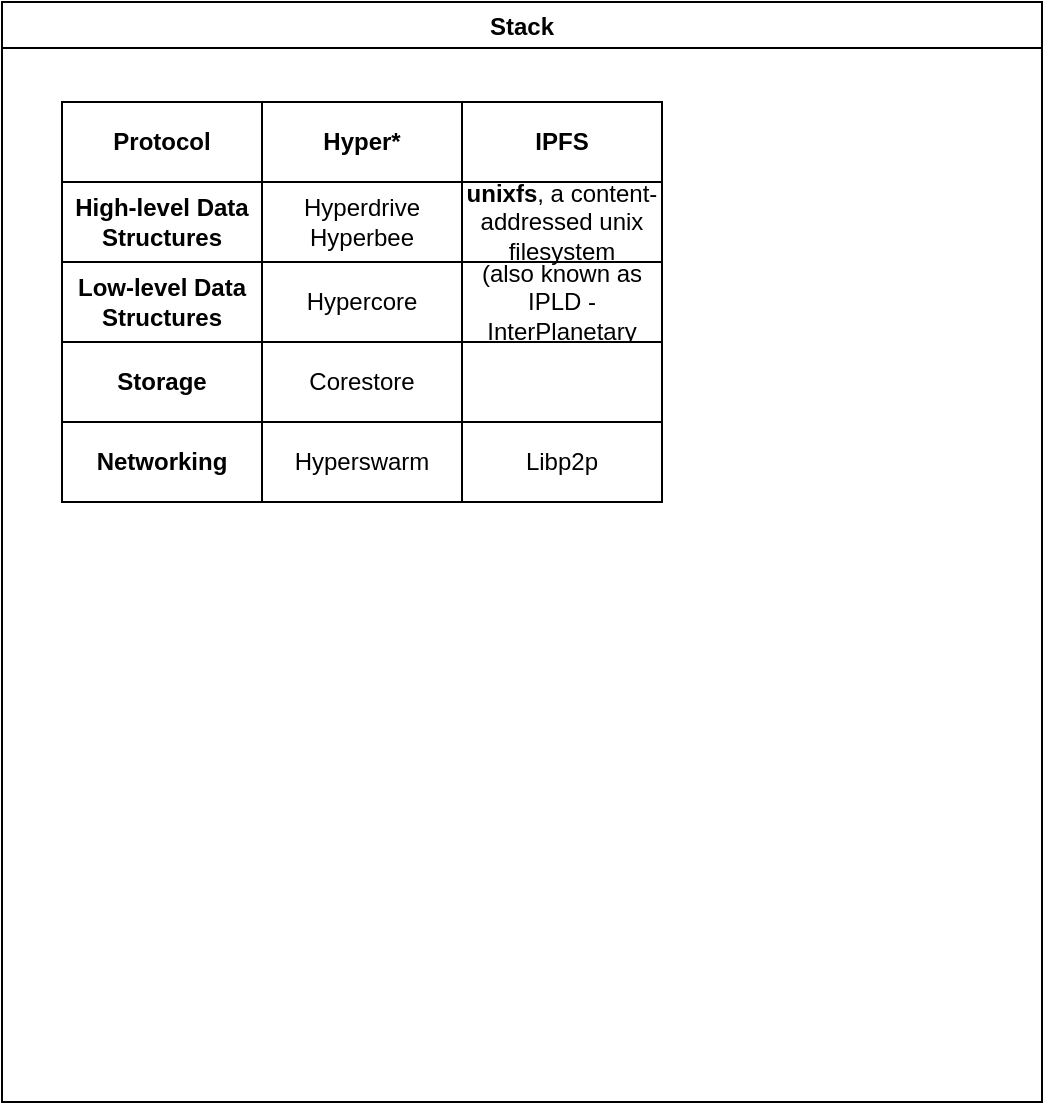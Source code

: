 <mxfile version="20.2.2" type="github">
  <diagram id="uun_jjjuWUNww76_Udy4" name="Page-1">
    <mxGraphModel dx="617" dy="470" grid="1" gridSize="10" guides="1" tooltips="1" connect="1" arrows="1" fold="1" page="1" pageScale="1" pageWidth="827" pageHeight="1169" math="0" shadow="0">
      <root>
        <mxCell id="0" />
        <mxCell id="1" parent="0" />
        <mxCell id="2KaCRzUMMeswWlVjjDwV-10" value="Stack" style="swimlane;" parent="1" vertex="1">
          <mxGeometry x="60" y="60" width="520" height="550" as="geometry" />
        </mxCell>
        <mxCell id="2KaCRzUMMeswWlVjjDwV-4" value="Hyper*" style="whiteSpace=wrap;html=1;align=center;fontStyle=1" parent="2KaCRzUMMeswWlVjjDwV-10" vertex="1">
          <mxGeometry x="130" y="50" width="100" height="40" as="geometry" />
        </mxCell>
        <mxCell id="2KaCRzUMMeswWlVjjDwV-9" value="IPFS &lt;strong&gt;merkledag&lt;/strong&gt; (also known as IPLD - InterPlanetary Linked Data)" style="whiteSpace=wrap;html=1;align=center;" parent="2KaCRzUMMeswWlVjjDwV-10" vertex="1">
          <mxGeometry x="230" y="130" width="100" height="40" as="geometry" />
        </mxCell>
        <mxCell id="2KaCRzUMMeswWlVjjDwV-5" value="Hypercore" style="whiteSpace=wrap;html=1;align=center;" parent="2KaCRzUMMeswWlVjjDwV-10" vertex="1">
          <mxGeometry x="130" y="130" width="100" height="40" as="geometry" />
        </mxCell>
        <mxCell id="2KaCRzUMMeswWlVjjDwV-8" value="IPFS" style="whiteSpace=wrap;html=1;align=center;fontStyle=1" parent="2KaCRzUMMeswWlVjjDwV-10" vertex="1">
          <mxGeometry x="230" y="50" width="100" height="40" as="geometry" />
        </mxCell>
        <mxCell id="2KaCRzUMMeswWlVjjDwV-11" value="Libp2p" style="whiteSpace=wrap;html=1;align=center;" parent="2KaCRzUMMeswWlVjjDwV-10" vertex="1">
          <mxGeometry x="230" y="210" width="100" height="40" as="geometry" />
        </mxCell>
        <mxCell id="2KaCRzUMMeswWlVjjDwV-6" value="Hyperswarm" style="whiteSpace=wrap;html=1;align=center;" parent="2KaCRzUMMeswWlVjjDwV-10" vertex="1">
          <mxGeometry x="130" y="210" width="100" height="40" as="geometry" />
        </mxCell>
        <mxCell id="2KaCRzUMMeswWlVjjDwV-12" value="Protocol" style="whiteSpace=wrap;html=1;align=center;fontStyle=1" parent="2KaCRzUMMeswWlVjjDwV-10" vertex="1">
          <mxGeometry x="30" y="50" width="100" height="40" as="geometry" />
        </mxCell>
        <mxCell id="2KaCRzUMMeswWlVjjDwV-13" value="Low-level Data Structures" style="whiteSpace=wrap;html=1;align=center;fontStyle=1" parent="2KaCRzUMMeswWlVjjDwV-10" vertex="1">
          <mxGeometry x="30" y="130" width="100" height="40" as="geometry" />
        </mxCell>
        <mxCell id="2KaCRzUMMeswWlVjjDwV-14" value="Networking" style="whiteSpace=wrap;html=1;align=center;fontStyle=1" parent="2KaCRzUMMeswWlVjjDwV-10" vertex="1">
          <mxGeometry x="30" y="210" width="100" height="40" as="geometry" />
        </mxCell>
        <mxCell id="oaFbPJ7K2uqsgNcsHxHo-1" value="Storage" style="whiteSpace=wrap;html=1;align=center;fontStyle=1" vertex="1" parent="2KaCRzUMMeswWlVjjDwV-10">
          <mxGeometry x="30" y="170" width="100" height="40" as="geometry" />
        </mxCell>
        <mxCell id="oaFbPJ7K2uqsgNcsHxHo-2" value="Corestore" style="whiteSpace=wrap;html=1;align=center;" vertex="1" parent="2KaCRzUMMeswWlVjjDwV-10">
          <mxGeometry x="130" y="170" width="100" height="40" as="geometry" />
        </mxCell>
        <mxCell id="oaFbPJ7K2uqsgNcsHxHo-3" value="" style="whiteSpace=wrap;html=1;align=center;" vertex="1" parent="2KaCRzUMMeswWlVjjDwV-10">
          <mxGeometry x="230" y="170" width="100" height="40" as="geometry" />
        </mxCell>
        <mxCell id="oaFbPJ7K2uqsgNcsHxHo-4" value="&lt;strong&gt;unixfs&lt;/strong&gt;, a content-addressed unix filesystem" style="whiteSpace=wrap;html=1;align=center;fontStyle=0" vertex="1" parent="2KaCRzUMMeswWlVjjDwV-10">
          <mxGeometry x="230" y="90" width="100" height="40" as="geometry" />
        </mxCell>
        <mxCell id="oaFbPJ7K2uqsgNcsHxHo-5" value="Hyperdrive &lt;br&gt;Hyperbee" style="whiteSpace=wrap;html=1;align=center;" vertex="1" parent="2KaCRzUMMeswWlVjjDwV-10">
          <mxGeometry x="130" y="90" width="100" height="40" as="geometry" />
        </mxCell>
        <mxCell id="oaFbPJ7K2uqsgNcsHxHo-6" value="High-level Data Structures" style="whiteSpace=wrap;html=1;align=center;fontStyle=1" vertex="1" parent="2KaCRzUMMeswWlVjjDwV-10">
          <mxGeometry x="30" y="90" width="100" height="40" as="geometry" />
        </mxCell>
      </root>
    </mxGraphModel>
  </diagram>
</mxfile>
